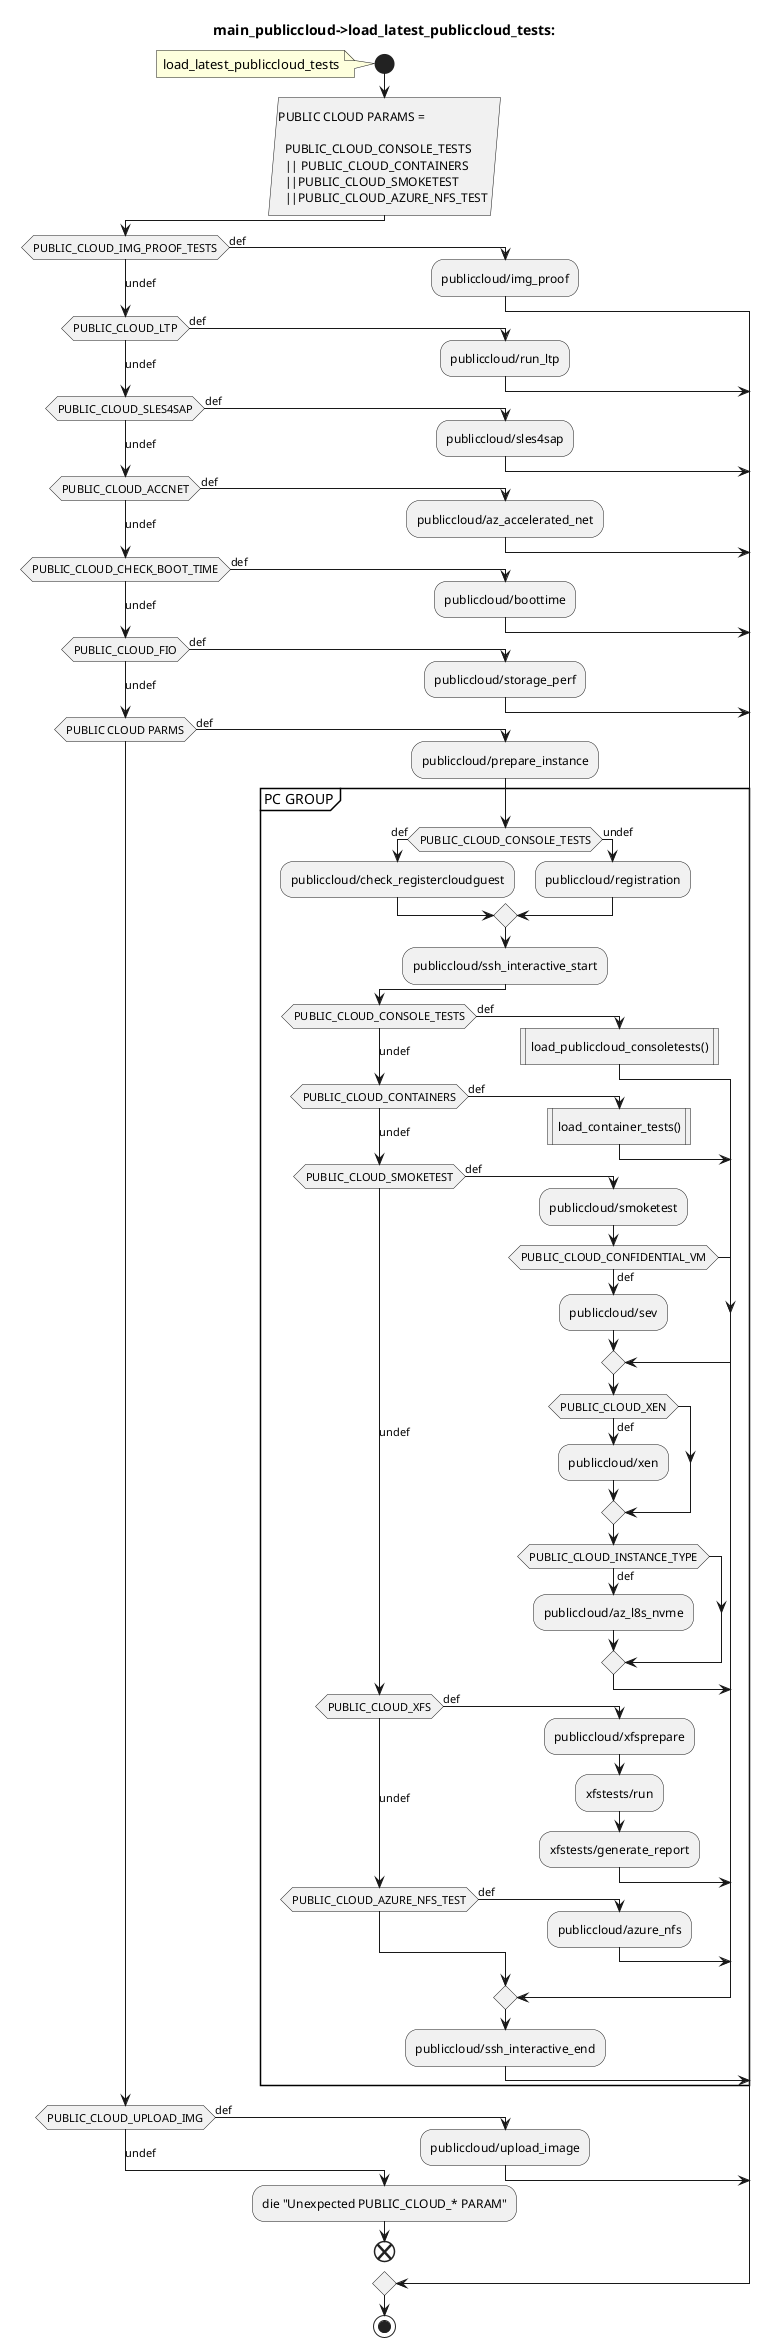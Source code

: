 @startuml

title main_publiccloud->load_latest_publiccloud_tests:
' ========
' Description:
'  UML metalanguage of test code in:
'  https://github.com/os-autoinst/os-autoinst-distri-opensuse/blob/master/lib/main_publiccloud.pm
'    sub load_latest_publiccloud_tests

' Author: Maurizio Dati - mdati@suse.com
' =========

!pragma useVerticalIf on

' Legend: 
' (def)   = parameter is defined has a value
' (undef) = parameter undefined or empty

start
note
load_latest_publiccloud_tests
end note

    :PUBLIC CLOUD PARAMS =

      PUBLIC_CLOUD_CONSOLE_TESTS
      || PUBLIC_CLOUD_CONTAINERS
      ||PUBLIC_CLOUD_SMOKETEST 
      ||PUBLIC_CLOUD_AZURE_NFS_TEST /

    if (PUBLIC_CLOUD_IMG_PROOF_TESTS) then (def)
        :publiccloud/img_proof;
    (undef) elseif (PUBLIC_CLOUD_LTP) then (def)
        :publiccloud/run_ltp;
    
    (undef) elseif (PUBLIC_CLOUD_SLES4SAP) then (def)
        :publiccloud/sles4sap;
    
    (undef) elseif (PUBLIC_CLOUD_ACCNET) then (def)
        :publiccloud/az_accelerated_net;
    
    (undef) elseif (PUBLIC_CLOUD_CHECK_BOOT_TIME) then (def)
        :publiccloud/boottime;
    
    (undef) elseif (PUBLIC_CLOUD_FIO) then (def)
        :publiccloud/storage_perf;

    (undef) elseif (PUBLIC CLOUD PARMS) then (def)

        :publiccloud/prepare_instance;
        
group PC GROUP
        if (PUBLIC_CLOUD_CONSOLE_TESTS) then (def)
            :publiccloud/check_registercloudguest;
        else (undef) 
            :publiccloud/registration;
        endif

        :publiccloud/ssh_interactive_start;
        
        if (PUBLIC_CLOUD_CONSOLE_TESTS) then (def)
            :load_publiccloud_consoletests()|
        (undef) elseif (PUBLIC_CLOUD_CONTAINERS) then (def)
            :load_container_tests()|
        (undef) elseif (PUBLIC_CLOUD_SMOKETEST) then (def)
            :publiccloud/smoketest;
            if (PUBLIC_CLOUD_CONFIDENTIAL_VM) then (def) 
            :publiccloud/sev;
            endif
            if (PUBLIC_CLOUD_XEN) then  (def) 
            :publiccloud/xen; 
            endif 
            if (PUBLIC_CLOUD_INSTANCE_TYPE) then (def)  
            :publiccloud/az_l8s_nvme; 
            endif
        (undef) elseif (PUBLIC_CLOUD_XFS) then (def)
            :publiccloud/xfsprepare;
            :xfstests/run;
            :xfstests/generate_report;
        (undef) elseif (PUBLIC_CLOUD_AZURE_NFS_TEST) then (def)
            :publiccloud/azure_nfs;
        endif
        
        :publiccloud/ssh_interactive_end;

end group

    elseif (PUBLIC_CLOUD_UPLOAD_IMG) then (def)
        :publiccloud/upload_image;
    else (undef)
        :die "Unexpected PUBLIC_CLOUD_* PARAM";
        end

    endif


stop

@enduml

